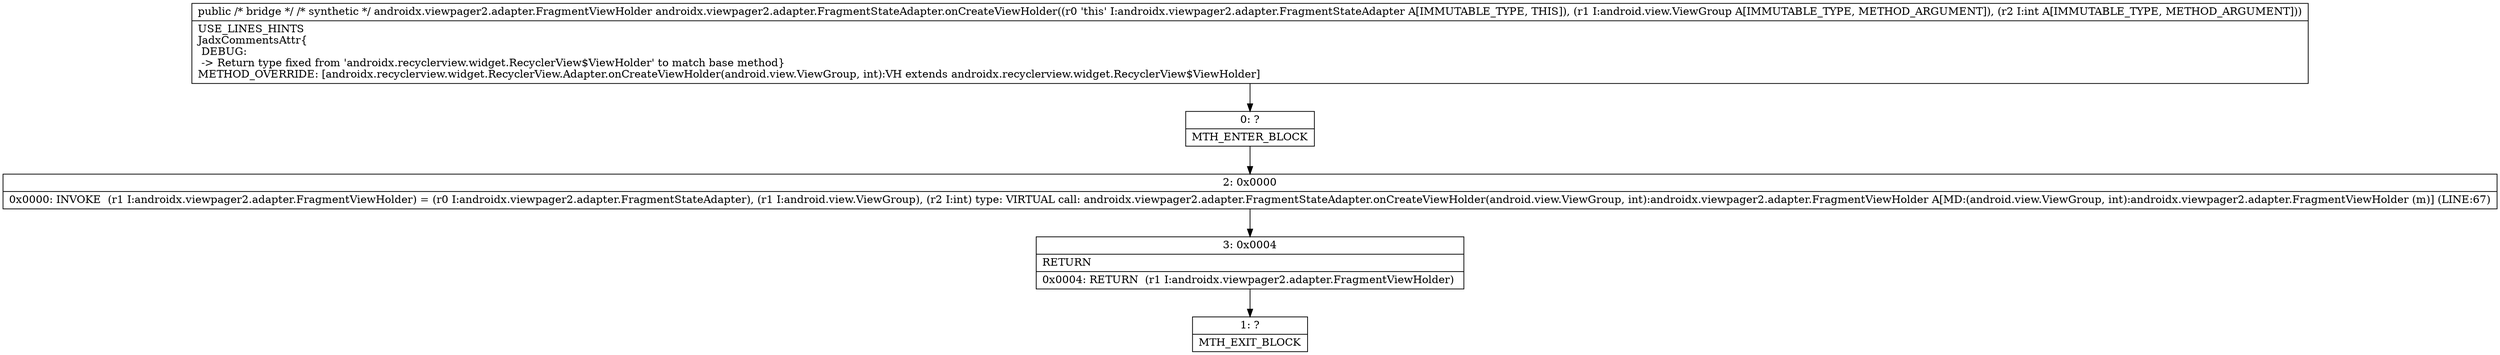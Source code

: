 digraph "CFG forandroidx.viewpager2.adapter.FragmentStateAdapter.onCreateViewHolder(Landroid\/view\/ViewGroup;I)Landroidx\/recyclerview\/widget\/RecyclerView$ViewHolder;" {
Node_0 [shape=record,label="{0\:\ ?|MTH_ENTER_BLOCK\l}"];
Node_2 [shape=record,label="{2\:\ 0x0000|0x0000: INVOKE  (r1 I:androidx.viewpager2.adapter.FragmentViewHolder) = (r0 I:androidx.viewpager2.adapter.FragmentStateAdapter), (r1 I:android.view.ViewGroup), (r2 I:int) type: VIRTUAL call: androidx.viewpager2.adapter.FragmentStateAdapter.onCreateViewHolder(android.view.ViewGroup, int):androidx.viewpager2.adapter.FragmentViewHolder A[MD:(android.view.ViewGroup, int):androidx.viewpager2.adapter.FragmentViewHolder (m)] (LINE:67)\l}"];
Node_3 [shape=record,label="{3\:\ 0x0004|RETURN\l|0x0004: RETURN  (r1 I:androidx.viewpager2.adapter.FragmentViewHolder) \l}"];
Node_1 [shape=record,label="{1\:\ ?|MTH_EXIT_BLOCK\l}"];
MethodNode[shape=record,label="{public \/* bridge *\/ \/* synthetic *\/ androidx.viewpager2.adapter.FragmentViewHolder androidx.viewpager2.adapter.FragmentStateAdapter.onCreateViewHolder((r0 'this' I:androidx.viewpager2.adapter.FragmentStateAdapter A[IMMUTABLE_TYPE, THIS]), (r1 I:android.view.ViewGroup A[IMMUTABLE_TYPE, METHOD_ARGUMENT]), (r2 I:int A[IMMUTABLE_TYPE, METHOD_ARGUMENT]))  | USE_LINES_HINTS\lJadxCommentsAttr\{\l DEBUG: \l \-\> Return type fixed from 'androidx.recyclerview.widget.RecyclerView$ViewHolder' to match base method\}\lMETHOD_OVERRIDE: [androidx.recyclerview.widget.RecyclerView.Adapter.onCreateViewHolder(android.view.ViewGroup, int):VH extends androidx.recyclerview.widget.RecyclerView$ViewHolder]\l}"];
MethodNode -> Node_0;Node_0 -> Node_2;
Node_2 -> Node_3;
Node_3 -> Node_1;
}


